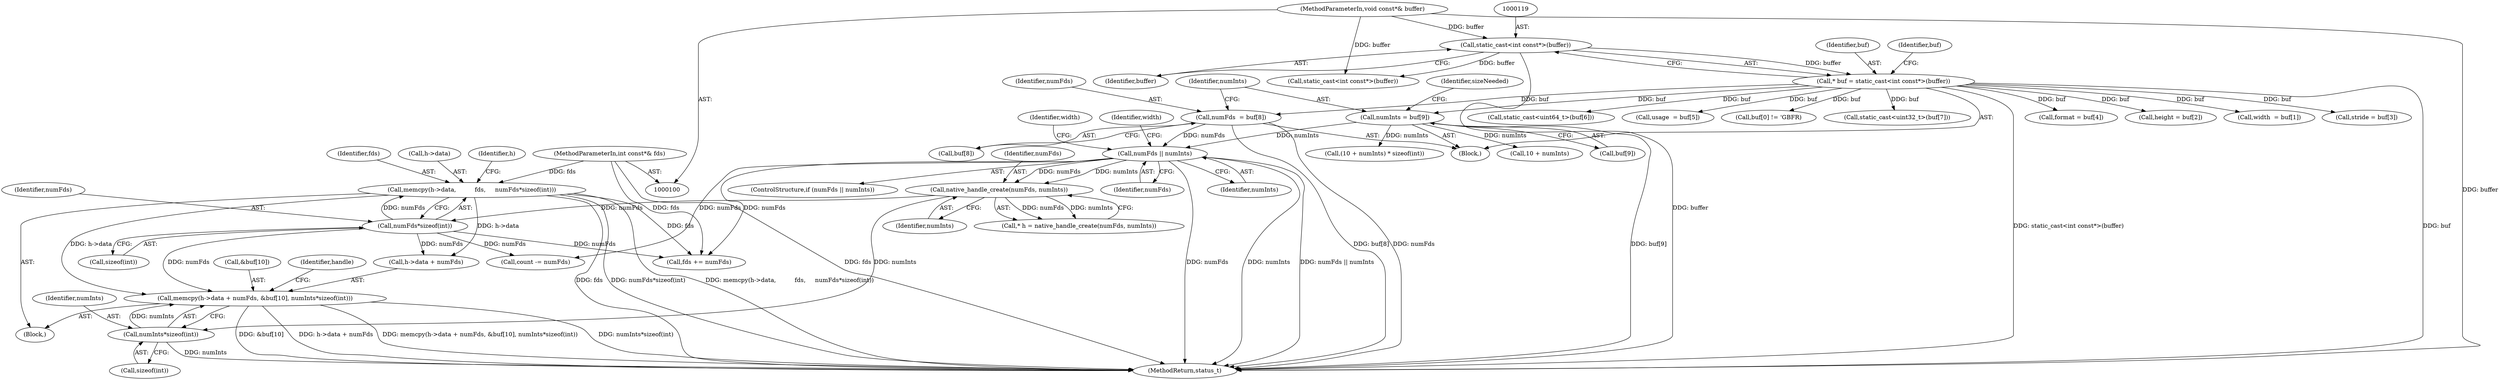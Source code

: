 digraph "0_Android_38803268570f90e97452cd9a30ac831661829091@API" {
"1000215" [label="(Call,memcpy(h->data + numFds, &buf[10], numInts*sizeof(int)))"];
"1000206" [label="(Call,memcpy(h->data,          fds,     numFds*sizeof(int)))"];
"1000103" [label="(MethodParameterIn,int const*& fds)"];
"1000211" [label="(Call,numFds*sizeof(int))"];
"1000203" [label="(Call,native_handle_create(numFds, numInts))"];
"1000171" [label="(Call,numFds || numInts)"];
"1000130" [label="(Call,numFds  = buf[8])"];
"1000116" [label="(Call,* buf = static_cast<int const*>(buffer))"];
"1000118" [label="(Call,static_cast<int const*>(buffer))"];
"1000101" [label="(MethodParameterIn,void const*& buffer)"];
"1000136" [label="(Call,numInts = buf[9])"];
"1000225" [label="(Call,numInts*sizeof(int))"];
"1000136" [label="(Call,numInts = buf[9])"];
"1000312" [label="(Call,fds += numFds)"];
"1000203" [label="(Call,native_handle_create(numFds, numInts))"];
"1000174" [label="(Block,)"];
"1000120" [label="(Identifier,buffer)"];
"1000218" [label="(Identifier,h)"];
"1000103" [label="(MethodParameterIn,int const*& fds)"];
"1000176" [label="(Identifier,width)"];
"1000173" [label="(Identifier,numInts)"];
"1000205" [label="(Identifier,numInts)"];
"1000190" [label="(Call,format = buf[4])"];
"1000210" [label="(Identifier,fds)"];
"1000206" [label="(Call,memcpy(h->data,          fds,     numFds*sizeof(int)))"];
"1000216" [label="(Call,h->data + numFds)"];
"1000105" [label="(Block,)"];
"1000145" [label="(Call,10 + numInts)"];
"1000130" [label="(Call,numFds  = buf[8])"];
"1000207" [label="(Call,h->data)"];
"1000137" [label="(Identifier,numInts)"];
"1000180" [label="(Call,height = buf[2])"];
"1000225" [label="(Call,numInts*sizeof(int))"];
"1000204" [label="(Identifier,numFds)"];
"1000175" [label="(Call,width  = buf[1])"];
"1000138" [label="(Call,buf[9])"];
"1000213" [label="(Call,sizeof(int))"];
"1000143" [label="(Identifier,sizeNeeded)"];
"1000235" [label="(Identifier,width)"];
"1000116" [label="(Call,* buf = static_cast<int const*>(buffer))"];
"1000185" [label="(Call,stride = buf[3])"];
"1000172" [label="(Identifier,numFds)"];
"1000131" [label="(Identifier,numFds)"];
"1000101" [label="(MethodParameterIn,void const*& buffer)"];
"1000215" [label="(Call,memcpy(h->data + numFds, &buf[10], numInts*sizeof(int)))"];
"1000132" [label="(Call,buf[8])"];
"1000305" [label="(Call,static_cast<int const*>(buffer))"];
"1000251" [label="(Call,static_cast<uint64_t>(buf[6]))"];
"1000315" [label="(Call,count -= numFds)"];
"1000221" [label="(Call,&buf[10])"];
"1000201" [label="(Call,* h = native_handle_create(numFds, numInts))"];
"1000144" [label="(Call,(10 + numInts) * sizeof(int))"];
"1000227" [label="(Call,sizeof(int))"];
"1000170" [label="(ControlStructure,if (numFds || numInts))"];
"1000230" [label="(Identifier,handle)"];
"1000212" [label="(Identifier,numFds)"];
"1000124" [label="(Identifier,buf)"];
"1000195" [label="(Call,usage  = buf[5])"];
"1000117" [label="(Identifier,buf)"];
"1000211" [label="(Call,numFds*sizeof(int))"];
"1000122" [label="(Call,buf[0] != 'GBFR)"];
"1000320" [label="(MethodReturn,status_t)"];
"1000259" [label="(Call,static_cast<uint32_t>(buf[7]))"];
"1000226" [label="(Identifier,numInts)"];
"1000171" [label="(Call,numFds || numInts)"];
"1000118" [label="(Call,static_cast<int const*>(buffer))"];
"1000215" -> "1000174"  [label="AST: "];
"1000215" -> "1000225"  [label="CFG: "];
"1000216" -> "1000215"  [label="AST: "];
"1000221" -> "1000215"  [label="AST: "];
"1000225" -> "1000215"  [label="AST: "];
"1000230" -> "1000215"  [label="CFG: "];
"1000215" -> "1000320"  [label="DDG: numInts*sizeof(int)"];
"1000215" -> "1000320"  [label="DDG: &buf[10]"];
"1000215" -> "1000320"  [label="DDG: h->data + numFds"];
"1000215" -> "1000320"  [label="DDG: memcpy(h->data + numFds, &buf[10], numInts*sizeof(int))"];
"1000206" -> "1000215"  [label="DDG: h->data"];
"1000211" -> "1000215"  [label="DDG: numFds"];
"1000225" -> "1000215"  [label="DDG: numInts"];
"1000206" -> "1000174"  [label="AST: "];
"1000206" -> "1000211"  [label="CFG: "];
"1000207" -> "1000206"  [label="AST: "];
"1000210" -> "1000206"  [label="AST: "];
"1000211" -> "1000206"  [label="AST: "];
"1000218" -> "1000206"  [label="CFG: "];
"1000206" -> "1000320"  [label="DDG: fds"];
"1000206" -> "1000320"  [label="DDG: memcpy(h->data,          fds,     numFds*sizeof(int))"];
"1000206" -> "1000320"  [label="DDG: numFds*sizeof(int)"];
"1000103" -> "1000206"  [label="DDG: fds"];
"1000211" -> "1000206"  [label="DDG: numFds"];
"1000206" -> "1000216"  [label="DDG: h->data"];
"1000206" -> "1000312"  [label="DDG: fds"];
"1000103" -> "1000100"  [label="AST: "];
"1000103" -> "1000320"  [label="DDG: fds"];
"1000103" -> "1000312"  [label="DDG: fds"];
"1000211" -> "1000213"  [label="CFG: "];
"1000212" -> "1000211"  [label="AST: "];
"1000213" -> "1000211"  [label="AST: "];
"1000203" -> "1000211"  [label="DDG: numFds"];
"1000211" -> "1000216"  [label="DDG: numFds"];
"1000211" -> "1000312"  [label="DDG: numFds"];
"1000211" -> "1000315"  [label="DDG: numFds"];
"1000203" -> "1000201"  [label="AST: "];
"1000203" -> "1000205"  [label="CFG: "];
"1000204" -> "1000203"  [label="AST: "];
"1000205" -> "1000203"  [label="AST: "];
"1000201" -> "1000203"  [label="CFG: "];
"1000203" -> "1000201"  [label="DDG: numFds"];
"1000203" -> "1000201"  [label="DDG: numInts"];
"1000171" -> "1000203"  [label="DDG: numFds"];
"1000171" -> "1000203"  [label="DDG: numInts"];
"1000203" -> "1000225"  [label="DDG: numInts"];
"1000171" -> "1000170"  [label="AST: "];
"1000171" -> "1000172"  [label="CFG: "];
"1000171" -> "1000173"  [label="CFG: "];
"1000172" -> "1000171"  [label="AST: "];
"1000173" -> "1000171"  [label="AST: "];
"1000176" -> "1000171"  [label="CFG: "];
"1000235" -> "1000171"  [label="CFG: "];
"1000171" -> "1000320"  [label="DDG: numFds"];
"1000171" -> "1000320"  [label="DDG: numInts"];
"1000171" -> "1000320"  [label="DDG: numFds || numInts"];
"1000130" -> "1000171"  [label="DDG: numFds"];
"1000136" -> "1000171"  [label="DDG: numInts"];
"1000171" -> "1000312"  [label="DDG: numFds"];
"1000171" -> "1000315"  [label="DDG: numFds"];
"1000130" -> "1000105"  [label="AST: "];
"1000130" -> "1000132"  [label="CFG: "];
"1000131" -> "1000130"  [label="AST: "];
"1000132" -> "1000130"  [label="AST: "];
"1000137" -> "1000130"  [label="CFG: "];
"1000130" -> "1000320"  [label="DDG: buf[8]"];
"1000130" -> "1000320"  [label="DDG: numFds"];
"1000116" -> "1000130"  [label="DDG: buf"];
"1000116" -> "1000105"  [label="AST: "];
"1000116" -> "1000118"  [label="CFG: "];
"1000117" -> "1000116"  [label="AST: "];
"1000118" -> "1000116"  [label="AST: "];
"1000124" -> "1000116"  [label="CFG: "];
"1000116" -> "1000320"  [label="DDG: buf"];
"1000116" -> "1000320"  [label="DDG: static_cast<int const*>(buffer)"];
"1000118" -> "1000116"  [label="DDG: buffer"];
"1000116" -> "1000122"  [label="DDG: buf"];
"1000116" -> "1000136"  [label="DDG: buf"];
"1000116" -> "1000175"  [label="DDG: buf"];
"1000116" -> "1000180"  [label="DDG: buf"];
"1000116" -> "1000185"  [label="DDG: buf"];
"1000116" -> "1000190"  [label="DDG: buf"];
"1000116" -> "1000195"  [label="DDG: buf"];
"1000116" -> "1000251"  [label="DDG: buf"];
"1000116" -> "1000259"  [label="DDG: buf"];
"1000118" -> "1000120"  [label="CFG: "];
"1000119" -> "1000118"  [label="AST: "];
"1000120" -> "1000118"  [label="AST: "];
"1000118" -> "1000320"  [label="DDG: buffer"];
"1000101" -> "1000118"  [label="DDG: buffer"];
"1000118" -> "1000305"  [label="DDG: buffer"];
"1000101" -> "1000100"  [label="AST: "];
"1000101" -> "1000320"  [label="DDG: buffer"];
"1000101" -> "1000305"  [label="DDG: buffer"];
"1000136" -> "1000105"  [label="AST: "];
"1000136" -> "1000138"  [label="CFG: "];
"1000137" -> "1000136"  [label="AST: "];
"1000138" -> "1000136"  [label="AST: "];
"1000143" -> "1000136"  [label="CFG: "];
"1000136" -> "1000320"  [label="DDG: buf[9]"];
"1000136" -> "1000144"  [label="DDG: numInts"];
"1000136" -> "1000145"  [label="DDG: numInts"];
"1000225" -> "1000227"  [label="CFG: "];
"1000226" -> "1000225"  [label="AST: "];
"1000227" -> "1000225"  [label="AST: "];
"1000225" -> "1000320"  [label="DDG: numInts"];
}
